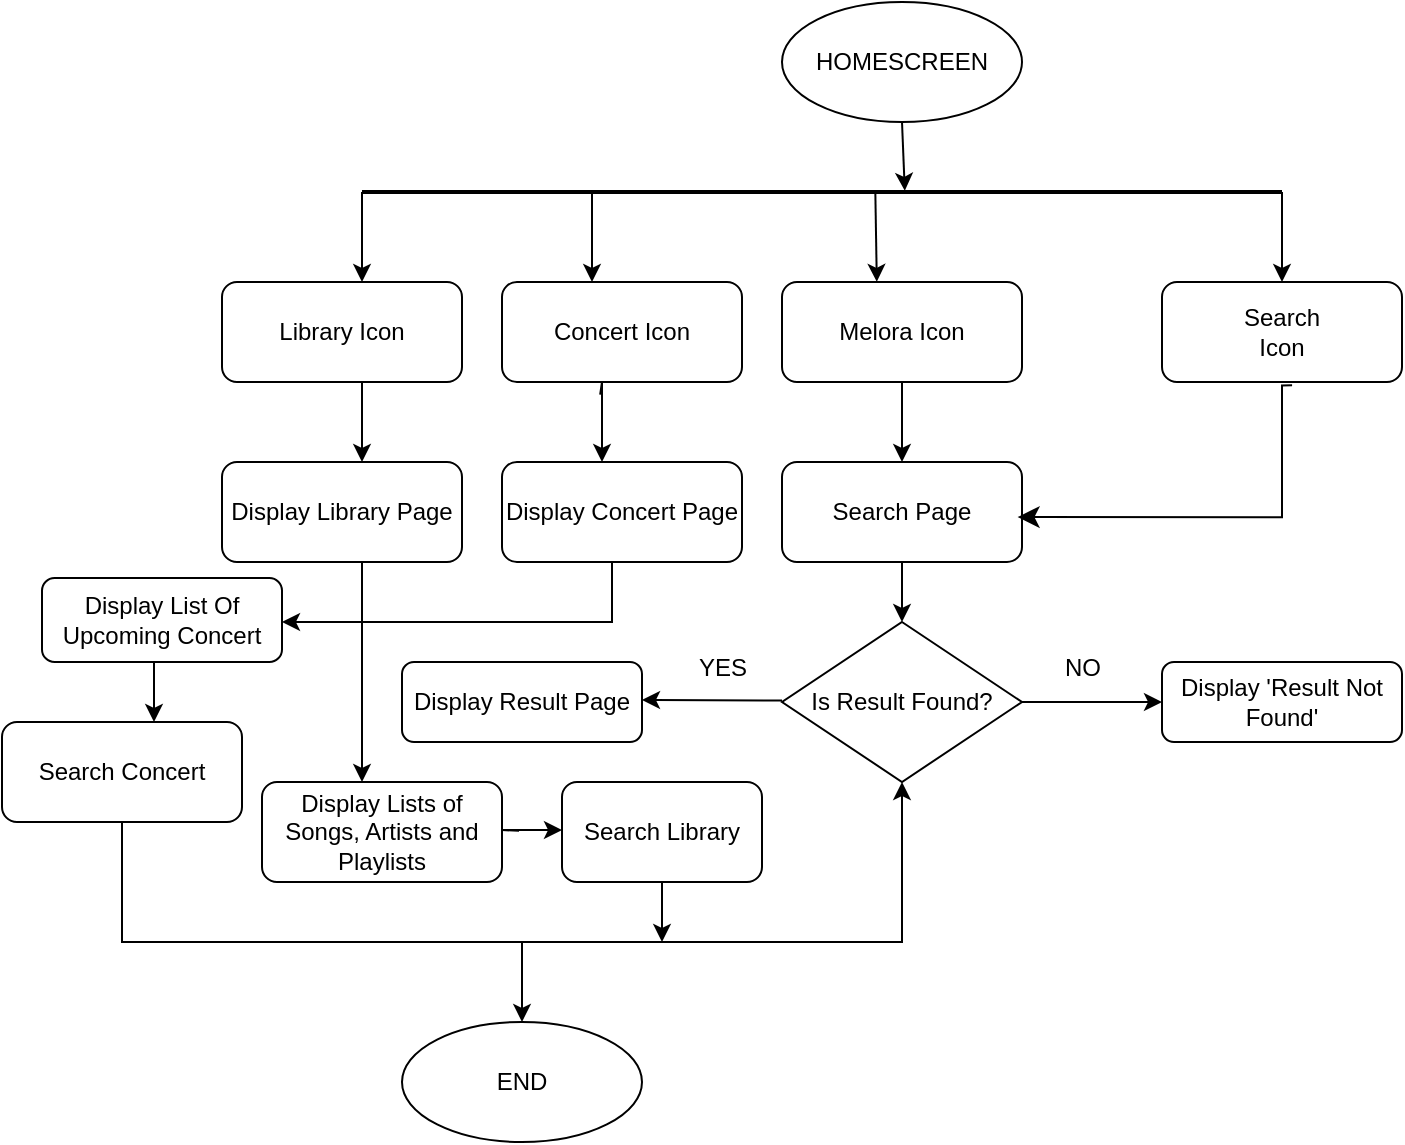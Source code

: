 <mxfile version="24.5.5" type="github">
  <diagram name="Page-1" id="xUjrqKP3Alw-lbiAV3t9">
    <mxGraphModel dx="1784" dy="1625" grid="1" gridSize="10" guides="1" tooltips="1" connect="1" arrows="1" fold="1" page="1" pageScale="1" pageWidth="850" pageHeight="1100" math="0" shadow="0">
      <root>
        <mxCell id="0" />
        <mxCell id="1" parent="0" />
        <mxCell id="UZAarbRj5RcRsx9aD97j-1" value="" style="ellipse;whiteSpace=wrap;html=1;" vertex="1" parent="1">
          <mxGeometry x="360" y="-430" width="120" height="60" as="geometry" />
        </mxCell>
        <mxCell id="UZAarbRj5RcRsx9aD97j-6" value="" style="endArrow=classic;html=1;rounded=0;exitX=0.5;exitY=1;exitDx=0;exitDy=0;entryX=0.59;entryY=0.441;entryDx=0;entryDy=0;entryPerimeter=0;" edge="1" parent="1" source="UZAarbRj5RcRsx9aD97j-1" target="UZAarbRj5RcRsx9aD97j-14">
          <mxGeometry width="50" height="50" relative="1" as="geometry">
            <mxPoint x="419.5" y="-360" as="sourcePoint" />
            <mxPoint x="420" y="-290" as="targetPoint" />
          </mxGeometry>
        </mxCell>
        <mxCell id="UZAarbRj5RcRsx9aD97j-7" value="HOMESCREEN" style="text;strokeColor=none;align=center;fillColor=none;html=1;verticalAlign=middle;whiteSpace=wrap;rounded=0;" vertex="1" parent="1">
          <mxGeometry x="370" y="-415" width="100" height="30" as="geometry" />
        </mxCell>
        <mxCell id="UZAarbRj5RcRsx9aD97j-14" value="" style="line;strokeWidth=2;html=1;" vertex="1" parent="1">
          <mxGeometry x="150" y="-340" width="460" height="10" as="geometry" />
        </mxCell>
        <mxCell id="UZAarbRj5RcRsx9aD97j-19" value="" style="endArrow=classic;html=1;rounded=0;exitX=0;exitY=0.5;exitDx=0;exitDy=0;exitPerimeter=0;" edge="1" parent="1" source="UZAarbRj5RcRsx9aD97j-14">
          <mxGeometry width="50" height="50" relative="1" as="geometry">
            <mxPoint x="150" y="-190" as="sourcePoint" />
            <mxPoint x="150" y="-290" as="targetPoint" />
          </mxGeometry>
        </mxCell>
        <mxCell id="UZAarbRj5RcRsx9aD97j-23" value="" style="endArrow=classic;html=1;rounded=0;exitX=0.25;exitY=0.5;exitDx=0;exitDy=0;exitPerimeter=0;" edge="1" parent="1" source="UZAarbRj5RcRsx9aD97j-14">
          <mxGeometry width="50" height="50" relative="1" as="geometry">
            <mxPoint x="280" y="-190" as="sourcePoint" />
            <mxPoint x="265" y="-290" as="targetPoint" />
            <Array as="points">
              <mxPoint x="265" y="-300" />
            </Array>
          </mxGeometry>
        </mxCell>
        <mxCell id="UZAarbRj5RcRsx9aD97j-24" value="" style="endArrow=classic;html=1;rounded=0;exitX=1;exitY=0.5;exitDx=0;exitDy=0;exitPerimeter=0;" edge="1" parent="1" source="UZAarbRj5RcRsx9aD97j-14" target="UZAarbRj5RcRsx9aD97j-26">
          <mxGeometry width="50" height="50" relative="1" as="geometry">
            <mxPoint x="610" y="-320" as="sourcePoint" />
            <mxPoint x="610" y="-295" as="targetPoint" />
          </mxGeometry>
        </mxCell>
        <mxCell id="UZAarbRj5RcRsx9aD97j-25" value="" style="rounded=1;whiteSpace=wrap;html=1;" vertex="1" parent="1">
          <mxGeometry x="80" y="-290" width="120" height="50" as="geometry" />
        </mxCell>
        <mxCell id="UZAarbRj5RcRsx9aD97j-26" value="" style="rounded=1;whiteSpace=wrap;html=1;" vertex="1" parent="1">
          <mxGeometry x="550" y="-290" width="120" height="50" as="geometry" />
        </mxCell>
        <mxCell id="UZAarbRj5RcRsx9aD97j-27" value="" style="rounded=1;whiteSpace=wrap;html=1;" vertex="1" parent="1">
          <mxGeometry x="360" y="-290" width="120" height="50" as="geometry" />
        </mxCell>
        <mxCell id="UZAarbRj5RcRsx9aD97j-28" value="" style="rounded=1;whiteSpace=wrap;html=1;" vertex="1" parent="1">
          <mxGeometry x="220" y="-290" width="120" height="50" as="geometry" />
        </mxCell>
        <mxCell id="UZAarbRj5RcRsx9aD97j-29" value="Melora Icon" style="text;strokeColor=none;align=center;fillColor=none;html=1;verticalAlign=middle;whiteSpace=wrap;rounded=0;" vertex="1" parent="1">
          <mxGeometry x="370" y="-280" width="100" height="30" as="geometry" />
        </mxCell>
        <mxCell id="UZAarbRj5RcRsx9aD97j-31" value="Concert Icon" style="text;strokeColor=none;align=center;fillColor=none;html=1;verticalAlign=middle;whiteSpace=wrap;rounded=0;" vertex="1" parent="1">
          <mxGeometry x="230" y="-280" width="100" height="30" as="geometry" />
        </mxCell>
        <mxCell id="UZAarbRj5RcRsx9aD97j-32" value="Library Icon" style="text;strokeColor=none;align=center;fillColor=none;html=1;verticalAlign=middle;whiteSpace=wrap;rounded=0;" vertex="1" parent="1">
          <mxGeometry x="90" y="-282.5" width="100" height="35" as="geometry" />
        </mxCell>
        <mxCell id="UZAarbRj5RcRsx9aD97j-34" value="Search Icon" style="text;strokeColor=none;align=center;fillColor=none;html=1;verticalAlign=middle;whiteSpace=wrap;rounded=0;" vertex="1" parent="1">
          <mxGeometry x="580" y="-280" width="60" height="30" as="geometry" />
        </mxCell>
        <mxCell id="UZAarbRj5RcRsx9aD97j-35" value="" style="endArrow=classic;html=1;rounded=0;exitX=0.5;exitY=1;exitDx=0;exitDy=0;" edge="1" parent="1" source="UZAarbRj5RcRsx9aD97j-27">
          <mxGeometry width="50" height="50" relative="1" as="geometry">
            <mxPoint x="380" y="-110" as="sourcePoint" />
            <mxPoint x="420" y="-200" as="targetPoint" />
          </mxGeometry>
        </mxCell>
        <mxCell id="UZAarbRj5RcRsx9aD97j-36" value="" style="rounded=1;whiteSpace=wrap;html=1;" vertex="1" parent="1">
          <mxGeometry x="360" y="-200" width="120" height="50" as="geometry" />
        </mxCell>
        <mxCell id="UZAarbRj5RcRsx9aD97j-37" value="Search Page" style="text;strokeColor=none;align=center;fillColor=none;html=1;verticalAlign=middle;whiteSpace=wrap;rounded=0;" vertex="1" parent="1">
          <mxGeometry x="370" y="-190" width="100" height="30" as="geometry" />
        </mxCell>
        <mxCell id="UZAarbRj5RcRsx9aD97j-39" value="" style="endArrow=classic;html=1;rounded=0;exitX=0.5;exitY=1;exitDx=0;exitDy=0;" edge="1" parent="1" source="UZAarbRj5RcRsx9aD97j-36">
          <mxGeometry width="50" height="50" relative="1" as="geometry">
            <mxPoint x="410" y="-20" as="sourcePoint" />
            <mxPoint x="420" y="-120" as="targetPoint" />
          </mxGeometry>
        </mxCell>
        <mxCell id="UZAarbRj5RcRsx9aD97j-42" value="Is Result Found?" style="rhombus;whiteSpace=wrap;html=1;" vertex="1" parent="1">
          <mxGeometry x="360" y="-120" width="120" height="80" as="geometry" />
        </mxCell>
        <mxCell id="UZAarbRj5RcRsx9aD97j-43" value="" style="endArrow=classic;html=1;rounded=0;exitX=1;exitY=0.5;exitDx=0;exitDy=0;" edge="1" parent="1" source="UZAarbRj5RcRsx9aD97j-42">
          <mxGeometry width="50" height="50" relative="1" as="geometry">
            <mxPoint x="600" y="-80" as="sourcePoint" />
            <mxPoint x="550" y="-80" as="targetPoint" />
            <Array as="points" />
          </mxGeometry>
        </mxCell>
        <mxCell id="UZAarbRj5RcRsx9aD97j-44" value="NO" style="text;html=1;align=center;verticalAlign=middle;resizable=0;points=[];autosize=1;strokeColor=none;fillColor=none;" vertex="1" parent="1">
          <mxGeometry x="490" y="-112" width="40" height="30" as="geometry" />
        </mxCell>
        <mxCell id="UZAarbRj5RcRsx9aD97j-45" value="" style="endArrow=classic;html=1;rounded=0;exitX=-0.064;exitY=0.491;exitDx=0;exitDy=0;exitPerimeter=0;" edge="1" parent="1">
          <mxGeometry width="50" height="50" relative="1" as="geometry">
            <mxPoint x="360.0" y="-80.72" as="sourcePoint" />
            <mxPoint x="290" y="-81" as="targetPoint" />
          </mxGeometry>
        </mxCell>
        <mxCell id="UZAarbRj5RcRsx9aD97j-46" value="YES" style="text;html=1;align=center;verticalAlign=middle;resizable=0;points=[];autosize=1;strokeColor=none;fillColor=none;" vertex="1" parent="1">
          <mxGeometry x="305" y="-112" width="50" height="30" as="geometry" />
        </mxCell>
        <mxCell id="UZAarbRj5RcRsx9aD97j-47" value="Display &#39;Result Not Found&#39;" style="rounded=1;whiteSpace=wrap;html=1;" vertex="1" parent="1">
          <mxGeometry x="550" y="-100" width="120" height="40" as="geometry" />
        </mxCell>
        <mxCell id="UZAarbRj5RcRsx9aD97j-48" value="Display Result Page" style="rounded=1;whiteSpace=wrap;html=1;" vertex="1" parent="1">
          <mxGeometry x="170" y="-100" width="120" height="40" as="geometry" />
        </mxCell>
        <mxCell id="UZAarbRj5RcRsx9aD97j-50" value="" style="edgeStyle=segmentEdgeStyle;endArrow=classic;html=1;curved=0;rounded=0;endSize=8;startSize=8;entryX=1.078;entryY=0.585;entryDx=0;entryDy=0;entryPerimeter=0;exitX=0.584;exitY=1.389;exitDx=0;exitDy=0;exitPerimeter=0;" edge="1" parent="1" source="UZAarbRj5RcRsx9aD97j-34" target="UZAarbRj5RcRsx9aD97j-37">
          <mxGeometry width="50" height="50" relative="1" as="geometry">
            <mxPoint x="640" y="-180" as="sourcePoint" />
            <mxPoint x="489" y="-172" as="targetPoint" />
            <Array as="points">
              <mxPoint x="610" y="-238" />
              <mxPoint x="610" y="-172" />
            </Array>
          </mxGeometry>
        </mxCell>
        <mxCell id="UZAarbRj5RcRsx9aD97j-51" value="" style="endArrow=classic;html=1;rounded=0;exitX=0.6;exitY=1.214;exitDx=0;exitDy=0;exitPerimeter=0;" edge="1" parent="1" source="UZAarbRj5RcRsx9aD97j-32">
          <mxGeometry width="50" height="50" relative="1" as="geometry">
            <mxPoint x="160" y="-220" as="sourcePoint" />
            <mxPoint x="150" y="-200" as="targetPoint" />
            <Array as="points">
              <mxPoint x="150" y="-200" />
            </Array>
          </mxGeometry>
        </mxCell>
        <mxCell id="UZAarbRj5RcRsx9aD97j-52" value="Display Library Page" style="rounded=1;whiteSpace=wrap;html=1;" vertex="1" parent="1">
          <mxGeometry x="80" y="-200" width="120" height="50" as="geometry" />
        </mxCell>
        <mxCell id="UZAarbRj5RcRsx9aD97j-53" value="" style="endArrow=classic;html=1;rounded=0;exitX=0.409;exitY=1.127;exitDx=0;exitDy=0;exitPerimeter=0;" edge="1" parent="1" source="UZAarbRj5RcRsx9aD97j-28">
          <mxGeometry width="50" height="50" relative="1" as="geometry">
            <mxPoint x="250" y="-140" as="sourcePoint" />
            <mxPoint x="270" y="-200" as="targetPoint" />
            <Array as="points">
              <mxPoint x="270" y="-240" />
            </Array>
          </mxGeometry>
        </mxCell>
        <mxCell id="UZAarbRj5RcRsx9aD97j-54" value="Display Concert Page" style="rounded=1;whiteSpace=wrap;html=1;" vertex="1" parent="1">
          <mxGeometry x="220" y="-200" width="120" height="50" as="geometry" />
        </mxCell>
        <mxCell id="UZAarbRj5RcRsx9aD97j-55" value="" style="endArrow=classic;html=1;rounded=0;exitX=0.5;exitY=1;exitDx=0;exitDy=0;" edge="1" parent="1" source="UZAarbRj5RcRsx9aD97j-63">
          <mxGeometry width="50" height="50" relative="1" as="geometry">
            <mxPoint x="-10" y="60" as="sourcePoint" />
            <mxPoint x="420" y="-40" as="targetPoint" />
            <Array as="points">
              <mxPoint x="30" y="40" />
              <mxPoint x="420" y="40" />
            </Array>
          </mxGeometry>
        </mxCell>
        <mxCell id="UZAarbRj5RcRsx9aD97j-58" value="" style="endArrow=classic;html=1;rounded=0;" edge="1" parent="1">
          <mxGeometry width="50" height="50" relative="1" as="geometry">
            <mxPoint x="275" y="-150" as="sourcePoint" />
            <mxPoint x="110" y="-120" as="targetPoint" />
            <Array as="points">
              <mxPoint x="275" y="-120" />
            </Array>
          </mxGeometry>
        </mxCell>
        <mxCell id="UZAarbRj5RcRsx9aD97j-59" value="Display List Of Upcoming Concert" style="rounded=1;whiteSpace=wrap;html=1;" vertex="1" parent="1">
          <mxGeometry x="-10" y="-142" width="120" height="42" as="geometry" />
        </mxCell>
        <mxCell id="UZAarbRj5RcRsx9aD97j-60" value="" style="endArrow=classic;html=1;rounded=0;" edge="1" parent="1">
          <mxGeometry width="50" height="50" relative="1" as="geometry">
            <mxPoint x="150" y="-150" as="sourcePoint" />
            <mxPoint x="150" y="-40" as="targetPoint" />
            <Array as="points">
              <mxPoint x="150" y="-70" />
            </Array>
          </mxGeometry>
        </mxCell>
        <mxCell id="UZAarbRj5RcRsx9aD97j-61" value="Display Lists of Songs, Artists and Playlists" style="rounded=1;whiteSpace=wrap;html=1;" vertex="1" parent="1">
          <mxGeometry x="100" y="-40" width="120" height="50" as="geometry" />
        </mxCell>
        <mxCell id="UZAarbRj5RcRsx9aD97j-62" value="" style="endArrow=classic;html=1;rounded=0;" edge="1" parent="1">
          <mxGeometry width="50" height="50" relative="1" as="geometry">
            <mxPoint x="46" y="-100" as="sourcePoint" />
            <mxPoint x="46" y="-70" as="targetPoint" />
          </mxGeometry>
        </mxCell>
        <mxCell id="UZAarbRj5RcRsx9aD97j-63" value="Search Concert" style="rounded=1;whiteSpace=wrap;html=1;" vertex="1" parent="1">
          <mxGeometry x="-30" y="-70" width="120" height="50" as="geometry" />
        </mxCell>
        <mxCell id="UZAarbRj5RcRsx9aD97j-65" value="" style="endArrow=classic;html=1;rounded=0;exitX=1.071;exitY=0.488;exitDx=0;exitDy=0;exitPerimeter=0;" edge="1" parent="1" source="UZAarbRj5RcRsx9aD97j-61">
          <mxGeometry width="50" height="50" relative="1" as="geometry">
            <mxPoint x="260" y="20" as="sourcePoint" />
            <mxPoint x="250" y="-16" as="targetPoint" />
            <Array as="points">
              <mxPoint x="220" y="-16" />
            </Array>
          </mxGeometry>
        </mxCell>
        <mxCell id="UZAarbRj5RcRsx9aD97j-66" value="Search Library" style="rounded=1;whiteSpace=wrap;html=1;" vertex="1" parent="1">
          <mxGeometry x="250" y="-40" width="100" height="50" as="geometry" />
        </mxCell>
        <mxCell id="UZAarbRj5RcRsx9aD97j-68" value="" style="endArrow=classic;html=1;rounded=0;exitX=0.5;exitY=1;exitDx=0;exitDy=0;" edge="1" parent="1" source="UZAarbRj5RcRsx9aD97j-66">
          <mxGeometry width="50" height="50" relative="1" as="geometry">
            <mxPoint x="280" y="90" as="sourcePoint" />
            <mxPoint x="300" y="40" as="targetPoint" />
          </mxGeometry>
        </mxCell>
        <mxCell id="UZAarbRj5RcRsx9aD97j-69" value="" style="endArrow=classic;html=1;rounded=0;" edge="1" parent="1">
          <mxGeometry width="50" height="50" relative="1" as="geometry">
            <mxPoint x="230" y="40" as="sourcePoint" />
            <mxPoint x="230" y="80" as="targetPoint" />
          </mxGeometry>
        </mxCell>
        <mxCell id="UZAarbRj5RcRsx9aD97j-70" value="END" style="ellipse;whiteSpace=wrap;html=1;" vertex="1" parent="1">
          <mxGeometry x="170" y="80" width="120" height="60" as="geometry" />
        </mxCell>
        <mxCell id="UZAarbRj5RcRsx9aD97j-74" value="" style="endArrow=classic;html=1;rounded=0;exitX=0.558;exitY=0.598;exitDx=0;exitDy=0;exitPerimeter=0;entryX=0.395;entryY=-0.002;entryDx=0;entryDy=0;entryPerimeter=0;" edge="1" parent="1" source="UZAarbRj5RcRsx9aD97j-14" target="UZAarbRj5RcRsx9aD97j-27">
          <mxGeometry width="50" height="50" relative="1" as="geometry">
            <mxPoint x="490" y="-290" as="sourcePoint" />
            <mxPoint x="540" y="-340" as="targetPoint" />
          </mxGeometry>
        </mxCell>
      </root>
    </mxGraphModel>
  </diagram>
</mxfile>

